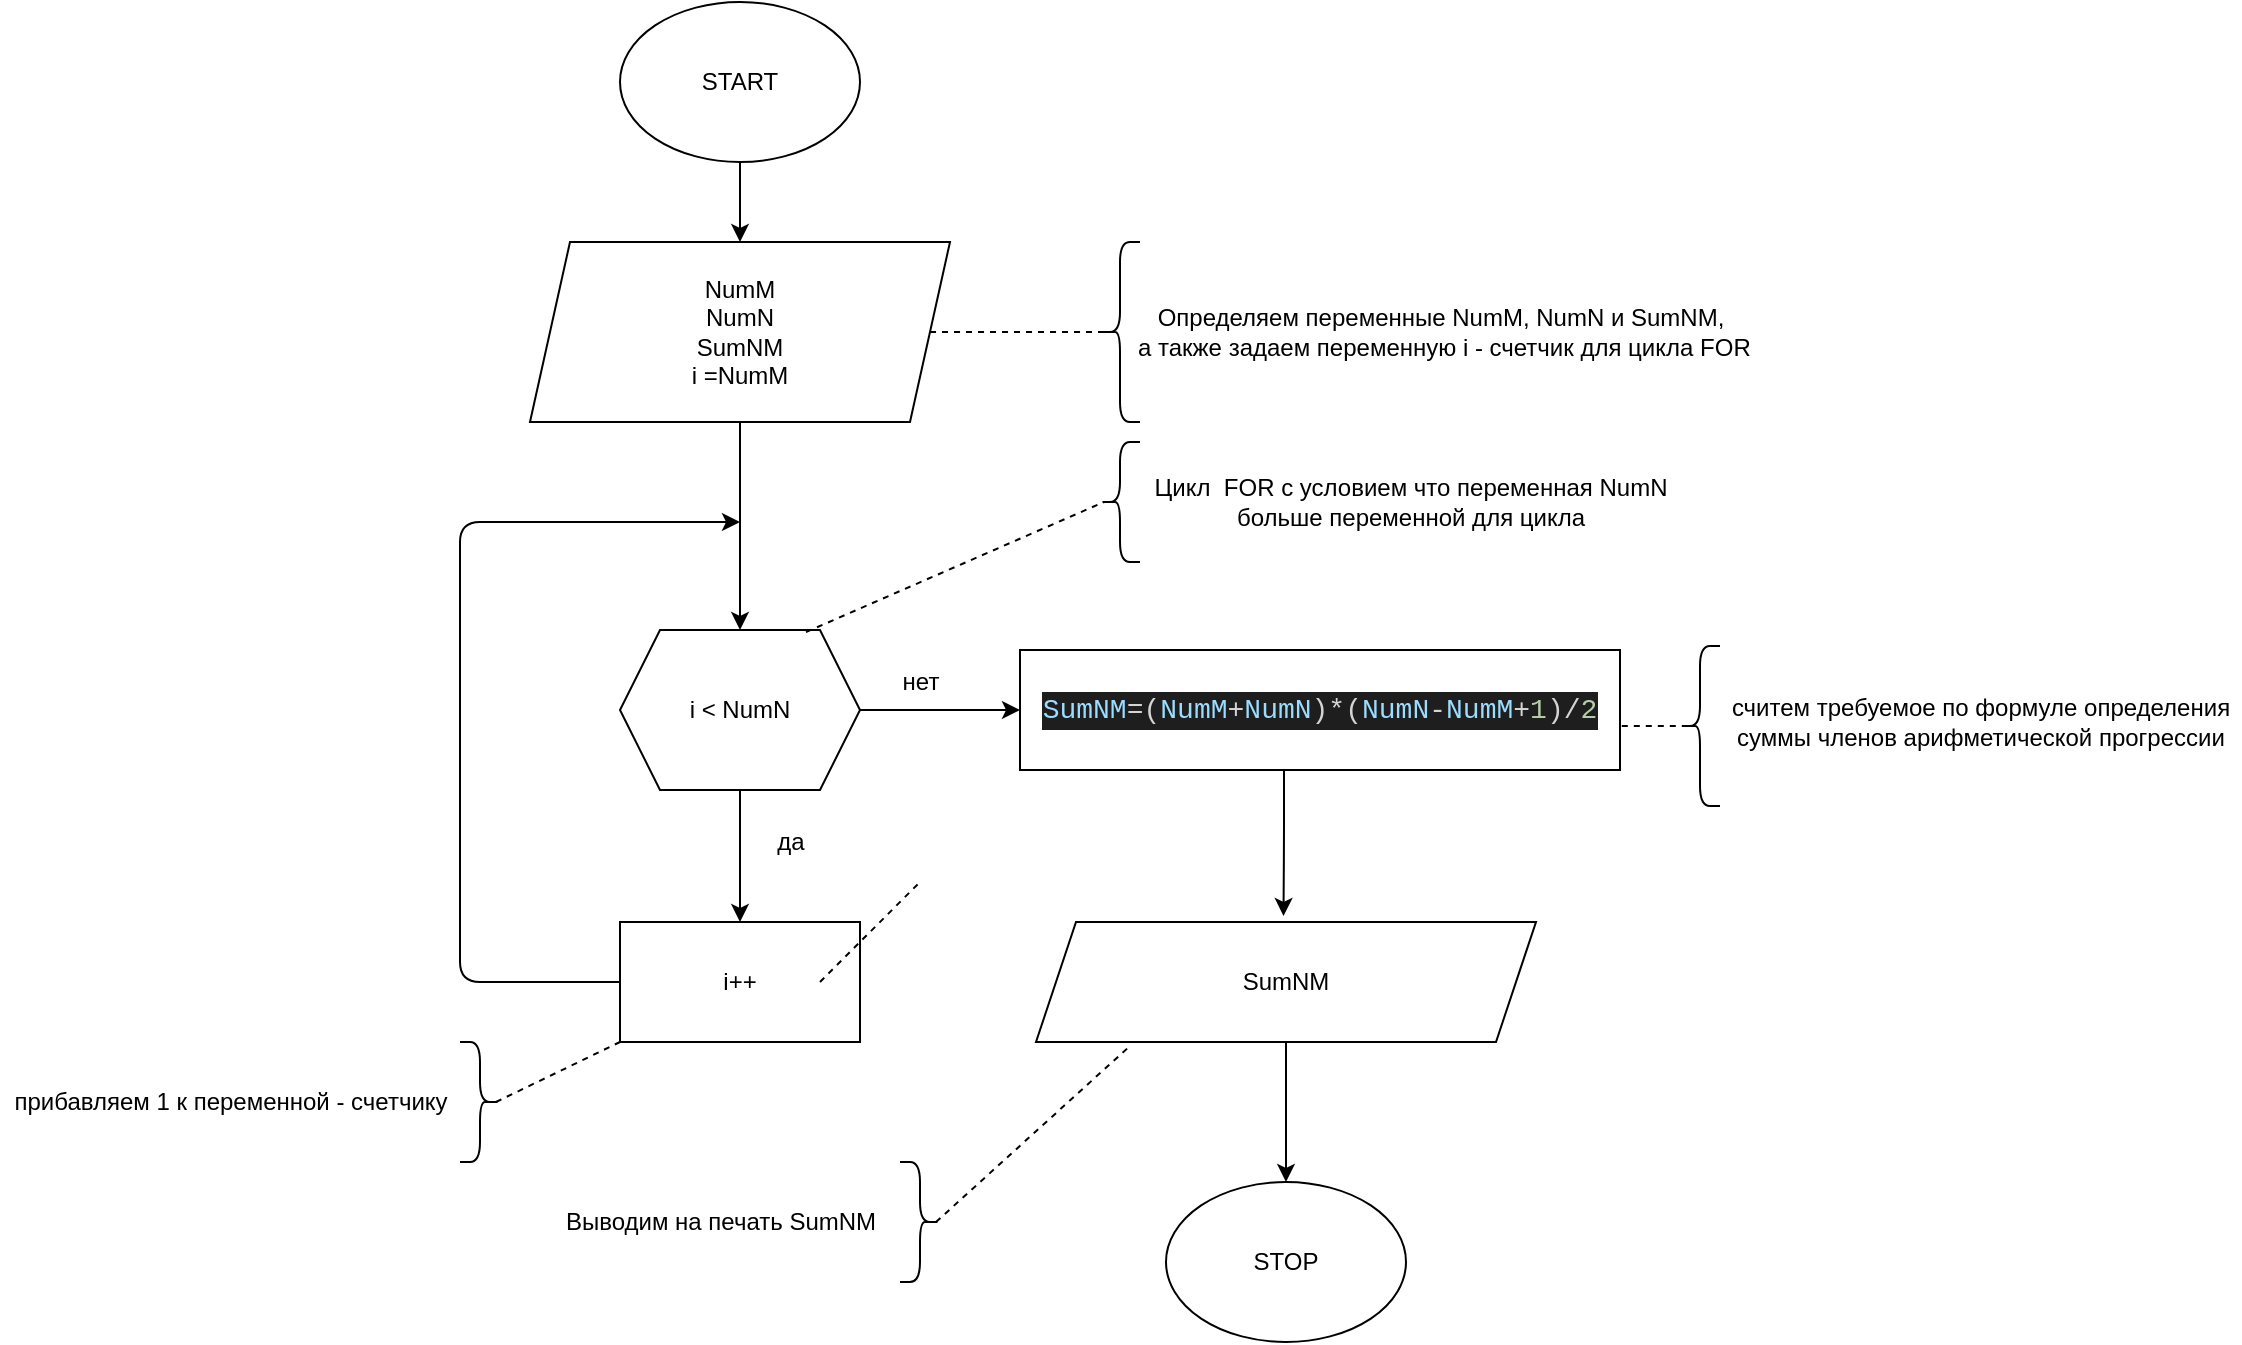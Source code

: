 <mxfile>
    <diagram id="nXECeSmBUnFc_ie4grXc" name="Page-1">
        <mxGraphModel dx="1444" dy="528" grid="1" gridSize="10" guides="1" tooltips="1" connect="1" arrows="1" fold="1" page="1" pageScale="1" pageWidth="1169" pageHeight="827" math="0" shadow="0">
            <root>
                <mxCell id="0"/>
                <mxCell id="1" parent="0"/>
                <mxCell id="38" value="" style="group" vertex="1" connectable="0" parent="1">
                    <mxGeometry y="10" width="885" height="670" as="geometry"/>
                </mxCell>
                <mxCell id="2" value="START" style="ellipse;whiteSpace=wrap;html=1;" vertex="1" parent="38">
                    <mxGeometry x="310" width="120" height="80" as="geometry"/>
                </mxCell>
                <mxCell id="4" value="i &amp;lt; NumN" style="shape=hexagon;perimeter=hexagonPerimeter2;whiteSpace=wrap;html=1;fixedSize=1;" vertex="1" parent="38">
                    <mxGeometry x="310" y="314" width="120" height="80" as="geometry"/>
                </mxCell>
                <mxCell id="12" style="edgeStyle=none;html=1;entryX=0.5;entryY=0;entryDx=0;entryDy=0;" edge="1" parent="38" source="6" target="4">
                    <mxGeometry relative="1" as="geometry"/>
                </mxCell>
                <mxCell id="6" value="&lt;span&gt;NumM&lt;/span&gt;&lt;br&gt;&lt;span&gt;NumN&lt;/span&gt;&lt;br&gt;&lt;span&gt;SumNM&lt;br&gt;&lt;/span&gt;i =NumM&lt;span&gt;&lt;br&gt;&lt;/span&gt;" style="shape=parallelogram;perimeter=parallelogramPerimeter;whiteSpace=wrap;html=1;fixedSize=1;" vertex="1" parent="38">
                    <mxGeometry x="265" y="120" width="210" height="90" as="geometry"/>
                </mxCell>
                <mxCell id="16" style="edgeStyle=none;html=1;exitX=0.5;exitY=1;exitDx=0;exitDy=0;entryX=0.5;entryY=0;entryDx=0;entryDy=0;" edge="1" parent="38" source="2" target="6">
                    <mxGeometry relative="1" as="geometry"/>
                </mxCell>
                <mxCell id="15" style="edgeStyle=none;html=1;exitX=0.5;exitY=1;exitDx=0;exitDy=0;entryX=0.567;entryY=-0.05;entryDx=0;entryDy=0;entryPerimeter=0;" edge="1" parent="38">
                    <mxGeometry relative="1" as="geometry">
                        <mxPoint x="642" y="384" as="sourcePoint"/>
                        <mxPoint x="641.75" y="457" as="targetPoint"/>
                        <Array as="points">
                            <mxPoint x="642" y="420"/>
                        </Array>
                    </mxGeometry>
                </mxCell>
                <mxCell id="7" value="&lt;div style=&quot;color: rgb(212 , 212 , 212) ; background-color: rgb(30 , 30 , 30) ; font-family: &amp;#34;consolas&amp;#34; , &amp;#34;courier new&amp;#34; , monospace ; font-size: 14px ; line-height: 19px&quot;&gt;&lt;span style=&quot;color: #9cdcfe&quot;&gt;SumNM&lt;/span&gt;=(&lt;span style=&quot;color: #9cdcfe&quot;&gt;NumM&lt;/span&gt;+&lt;span style=&quot;color: #9cdcfe&quot;&gt;NumN&lt;/span&gt;)*(&lt;span style=&quot;color: #9cdcfe&quot;&gt;NumN&lt;/span&gt;-&lt;span style=&quot;color: #9cdcfe&quot;&gt;NumM&lt;/span&gt;+&lt;span style=&quot;color: #b5cea8&quot;&gt;1&lt;/span&gt;)/&lt;span style=&quot;color: #b5cea8&quot;&gt;2&lt;/span&gt;&lt;/div&gt;" style="whiteSpace=wrap;html=1;" vertex="1" parent="38">
                    <mxGeometry x="510" y="324" width="300" height="60" as="geometry"/>
                </mxCell>
                <mxCell id="8" value="" style="edgeStyle=none;html=1;" edge="1" parent="38" source="4" target="7">
                    <mxGeometry relative="1" as="geometry"/>
                </mxCell>
                <mxCell id="13" style="edgeStyle=none;html=1;" edge="1" parent="38" source="9">
                    <mxGeometry relative="1" as="geometry">
                        <mxPoint x="370" y="260" as="targetPoint"/>
                        <Array as="points">
                            <mxPoint x="230" y="490"/>
                            <mxPoint x="230" y="260"/>
                        </Array>
                    </mxGeometry>
                </mxCell>
                <mxCell id="9" value="i++" style="rounded=0;whiteSpace=wrap;html=1;" vertex="1" parent="38">
                    <mxGeometry x="310" y="460" width="120" height="60" as="geometry"/>
                </mxCell>
                <mxCell id="10" style="edgeStyle=none;html=1;entryX=0.5;entryY=0;entryDx=0;entryDy=0;" edge="1" parent="38" source="4" target="9">
                    <mxGeometry relative="1" as="geometry"/>
                </mxCell>
                <mxCell id="14" value="SumNM" style="shape=parallelogram;perimeter=parallelogramPerimeter;whiteSpace=wrap;html=1;fixedSize=1;" vertex="1" parent="38">
                    <mxGeometry x="518" y="460" width="250" height="60" as="geometry"/>
                </mxCell>
                <mxCell id="17" value="STOP" style="ellipse;whiteSpace=wrap;html=1;" vertex="1" parent="38">
                    <mxGeometry x="583" y="590" width="120" height="80" as="geometry"/>
                </mxCell>
                <mxCell id="18" style="edgeStyle=none;html=1;exitX=0.5;exitY=1;exitDx=0;exitDy=0;entryX=0.5;entryY=0;entryDx=0;entryDy=0;" edge="1" parent="38" source="14" target="17">
                    <mxGeometry relative="1" as="geometry"/>
                </mxCell>
                <mxCell id="19" value="" style="shape=curlyBracket;whiteSpace=wrap;html=1;rounded=1;" vertex="1" parent="38">
                    <mxGeometry x="550" y="120" width="20" height="90" as="geometry"/>
                </mxCell>
                <mxCell id="20" value="Определяем переменные NumM, NumN и SumNM,&lt;br&gt;&amp;nbsp;а также задаем переменную i - счетчик для цикла FOR" style="text;html=1;align=center;verticalAlign=middle;resizable=0;points=[];autosize=1;strokeColor=none;fillColor=none;" vertex="1" parent="38">
                    <mxGeometry x="555" y="150" width="330" height="30" as="geometry"/>
                </mxCell>
                <mxCell id="22" value="" style="endArrow=none;dashed=1;html=1;entryX=0.1;entryY=0.5;entryDx=0;entryDy=0;entryPerimeter=0;exitX=1;exitY=0.5;exitDx=0;exitDy=0;" edge="1" parent="38" source="6" target="19">
                    <mxGeometry width="50" height="50" relative="1" as="geometry">
                        <mxPoint x="410" y="300" as="sourcePoint"/>
                        <mxPoint x="460" y="250" as="targetPoint"/>
                    </mxGeometry>
                </mxCell>
                <mxCell id="23" value="" style="shape=curlyBracket;whiteSpace=wrap;html=1;rounded=1;" vertex="1" parent="38">
                    <mxGeometry x="550" y="220" width="20" height="60" as="geometry"/>
                </mxCell>
                <mxCell id="24" value="Цикл&amp;nbsp; FOR c условием что переменная NumN&lt;br&gt;&amp;nbsp; больше переменной для цикла&amp;nbsp;&amp;nbsp;" style="text;html=1;align=center;verticalAlign=middle;resizable=0;points=[];autosize=1;strokeColor=none;fillColor=none;" vertex="1" parent="38">
                    <mxGeometry x="570" y="235" width="270" height="30" as="geometry"/>
                </mxCell>
                <mxCell id="25" value="" style="endArrow=none;dashed=1;html=1;entryX=0.1;entryY=0.5;entryDx=0;entryDy=0;entryPerimeter=0;exitX=0.775;exitY=0.013;exitDx=0;exitDy=0;exitPerimeter=0;" edge="1" parent="38" source="4" target="23">
                    <mxGeometry width="50" height="50" relative="1" as="geometry">
                        <mxPoint x="410" y="290" as="sourcePoint"/>
                        <mxPoint x="460" y="240" as="targetPoint"/>
                    </mxGeometry>
                </mxCell>
                <mxCell id="26" value="нет" style="text;html=1;align=center;verticalAlign=middle;resizable=0;points=[];autosize=1;strokeColor=none;fillColor=none;" vertex="1" parent="38">
                    <mxGeometry x="445" y="330" width="30" height="20" as="geometry"/>
                </mxCell>
                <mxCell id="27" value="да" style="text;html=1;align=center;verticalAlign=middle;resizable=0;points=[];autosize=1;strokeColor=none;fillColor=none;" vertex="1" parent="38">
                    <mxGeometry x="380" y="410" width="30" height="20" as="geometry"/>
                </mxCell>
                <mxCell id="28" value="" style="shape=curlyBracket;whiteSpace=wrap;html=1;rounded=1;flipH=1;" vertex="1" parent="38">
                    <mxGeometry x="230" y="520" width="20" height="60" as="geometry"/>
                </mxCell>
                <mxCell id="30" value="" style="endArrow=none;dashed=1;html=1;exitX=0.1;exitY=0.5;exitDx=0;exitDy=0;exitPerimeter=0;entryX=0;entryY=1;entryDx=0;entryDy=0;" edge="1" parent="38" source="28" target="9">
                    <mxGeometry width="50" height="50" relative="1" as="geometry">
                        <mxPoint x="410" y="490" as="sourcePoint"/>
                        <mxPoint x="460" y="440" as="targetPoint"/>
                    </mxGeometry>
                </mxCell>
                <mxCell id="31" value="прибавляем 1 к переменной - счетчику" style="text;html=1;align=center;verticalAlign=middle;resizable=0;points=[];autosize=1;strokeColor=none;fillColor=none;" vertex="1" parent="38">
                    <mxGeometry y="540" width="230" height="20" as="geometry"/>
                </mxCell>
                <mxCell id="32" value="" style="shape=curlyBracket;whiteSpace=wrap;html=1;rounded=1;flipH=1;" vertex="1" parent="38">
                    <mxGeometry x="450" y="580" width="20" height="60" as="geometry"/>
                </mxCell>
                <mxCell id="33" value="Выводим на печать SumNM" style="text;html=1;align=center;verticalAlign=middle;resizable=0;points=[];autosize=1;strokeColor=none;fillColor=none;" vertex="1" parent="38">
                    <mxGeometry x="275" y="600" width="170" height="20" as="geometry"/>
                </mxCell>
                <mxCell id="34" value="" style="endArrow=none;dashed=1;html=1;" edge="1" parent="38">
                    <mxGeometry width="50" height="50" relative="1" as="geometry">
                        <mxPoint x="410" y="490" as="sourcePoint"/>
                        <mxPoint x="460" y="440" as="targetPoint"/>
                    </mxGeometry>
                </mxCell>
                <mxCell id="35" value="" style="endArrow=none;dashed=1;html=1;entryX=0.1;entryY=0.5;entryDx=0;entryDy=0;entryPerimeter=0;exitX=1.003;exitY=0.633;exitDx=0;exitDy=0;exitPerimeter=0;" edge="1" parent="38" source="7" target="39">
                    <mxGeometry width="50" height="50" relative="1" as="geometry">
                        <mxPoint x="410" y="490" as="sourcePoint"/>
                        <mxPoint x="460" y="440" as="targetPoint"/>
                    </mxGeometry>
                </mxCell>
                <mxCell id="37" value="" style="endArrow=none;dashed=1;html=1;entryX=0.188;entryY=1.033;entryDx=0;entryDy=0;entryPerimeter=0;exitX=0.1;exitY=0.5;exitDx=0;exitDy=0;exitPerimeter=0;" edge="1" parent="38" source="32" target="14">
                    <mxGeometry width="50" height="50" relative="1" as="geometry">
                        <mxPoint x="410" y="490" as="sourcePoint"/>
                        <mxPoint x="460" y="440" as="targetPoint"/>
                    </mxGeometry>
                </mxCell>
                <mxCell id="39" value="" style="shape=curlyBracket;whiteSpace=wrap;html=1;rounded=1;" vertex="1" parent="38">
                    <mxGeometry x="840" y="322" width="20" height="80" as="geometry"/>
                </mxCell>
                <mxCell id="40" value="считем требуемое по формуле определения &lt;br&gt;суммы членов арифметической прогрессии" style="text;html=1;align=center;verticalAlign=middle;resizable=0;points=[];autosize=1;strokeColor=none;fillColor=none;" vertex="1" parent="1">
                    <mxGeometry x="860" y="355" width="260" height="30" as="geometry"/>
                </mxCell>
            </root>
        </mxGraphModel>
    </diagram>
</mxfile>